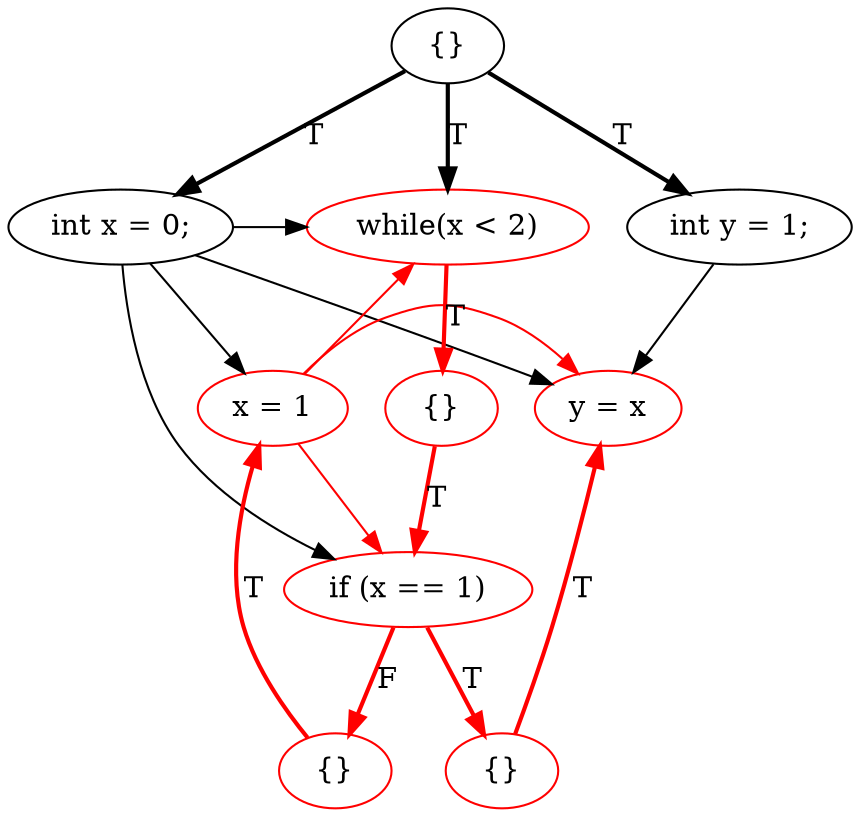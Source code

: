 digraph {
rankdir=TD;
3[label="{}"]; 
3 -> 6[label="T",style=bold];
6[label="int x = 0;"];
6 -> 8;
6 -> 0;
6 -> 9;
6 -> 4;
3 -> 7[label="T",style=bold];
7[label="int y = 1;"];
7 -> 8;
3 -> 4[label="T",style=bold];
4[label="while(x < 2)",color=red]; 
4 -> 5[label="T",style=bold,color=red];
5[label="{}",color=red]; 
5 -> 0[label="T",style=bold,color=red];
0[label="if (x == 1)",color=red]; 
0 -> 1[label="T",style=bold,color=red];
1[label="{}",color=red]; 
1 -> 8[label="T",style=bold,color=red];
8[label="y = x",color=red];
0 -> 2[label="F",style=bold,color=red];
2[label="{}",color=red]; 
2 -> 9[label="T",style=bold,color=red];
9[label="x = 1",color=red];
9 -> 8[color=red];
9 -> 0[color=red];
9 -> 4[color=red];
{ rank=same 6 7 4 }{ rank=same 5 }{ rank=same 0 }{ rank=same 1 2 }{ rank=same 8 9 }
}